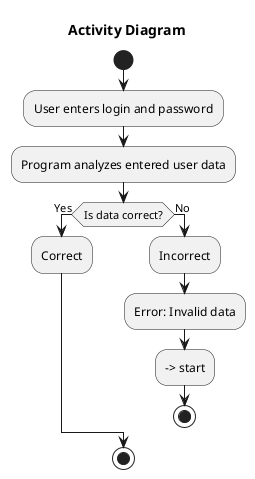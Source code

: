 @startuml
title Activity Diagram 

start
:User enters login and password;
:Program analyzes entered user data;
if (Is data correct?) then (Yes)
  :Correct;
else (No)
  :Incorrect;
  :Error: Invalid data;
  --> start
  stop
endif
stop

@enduml
